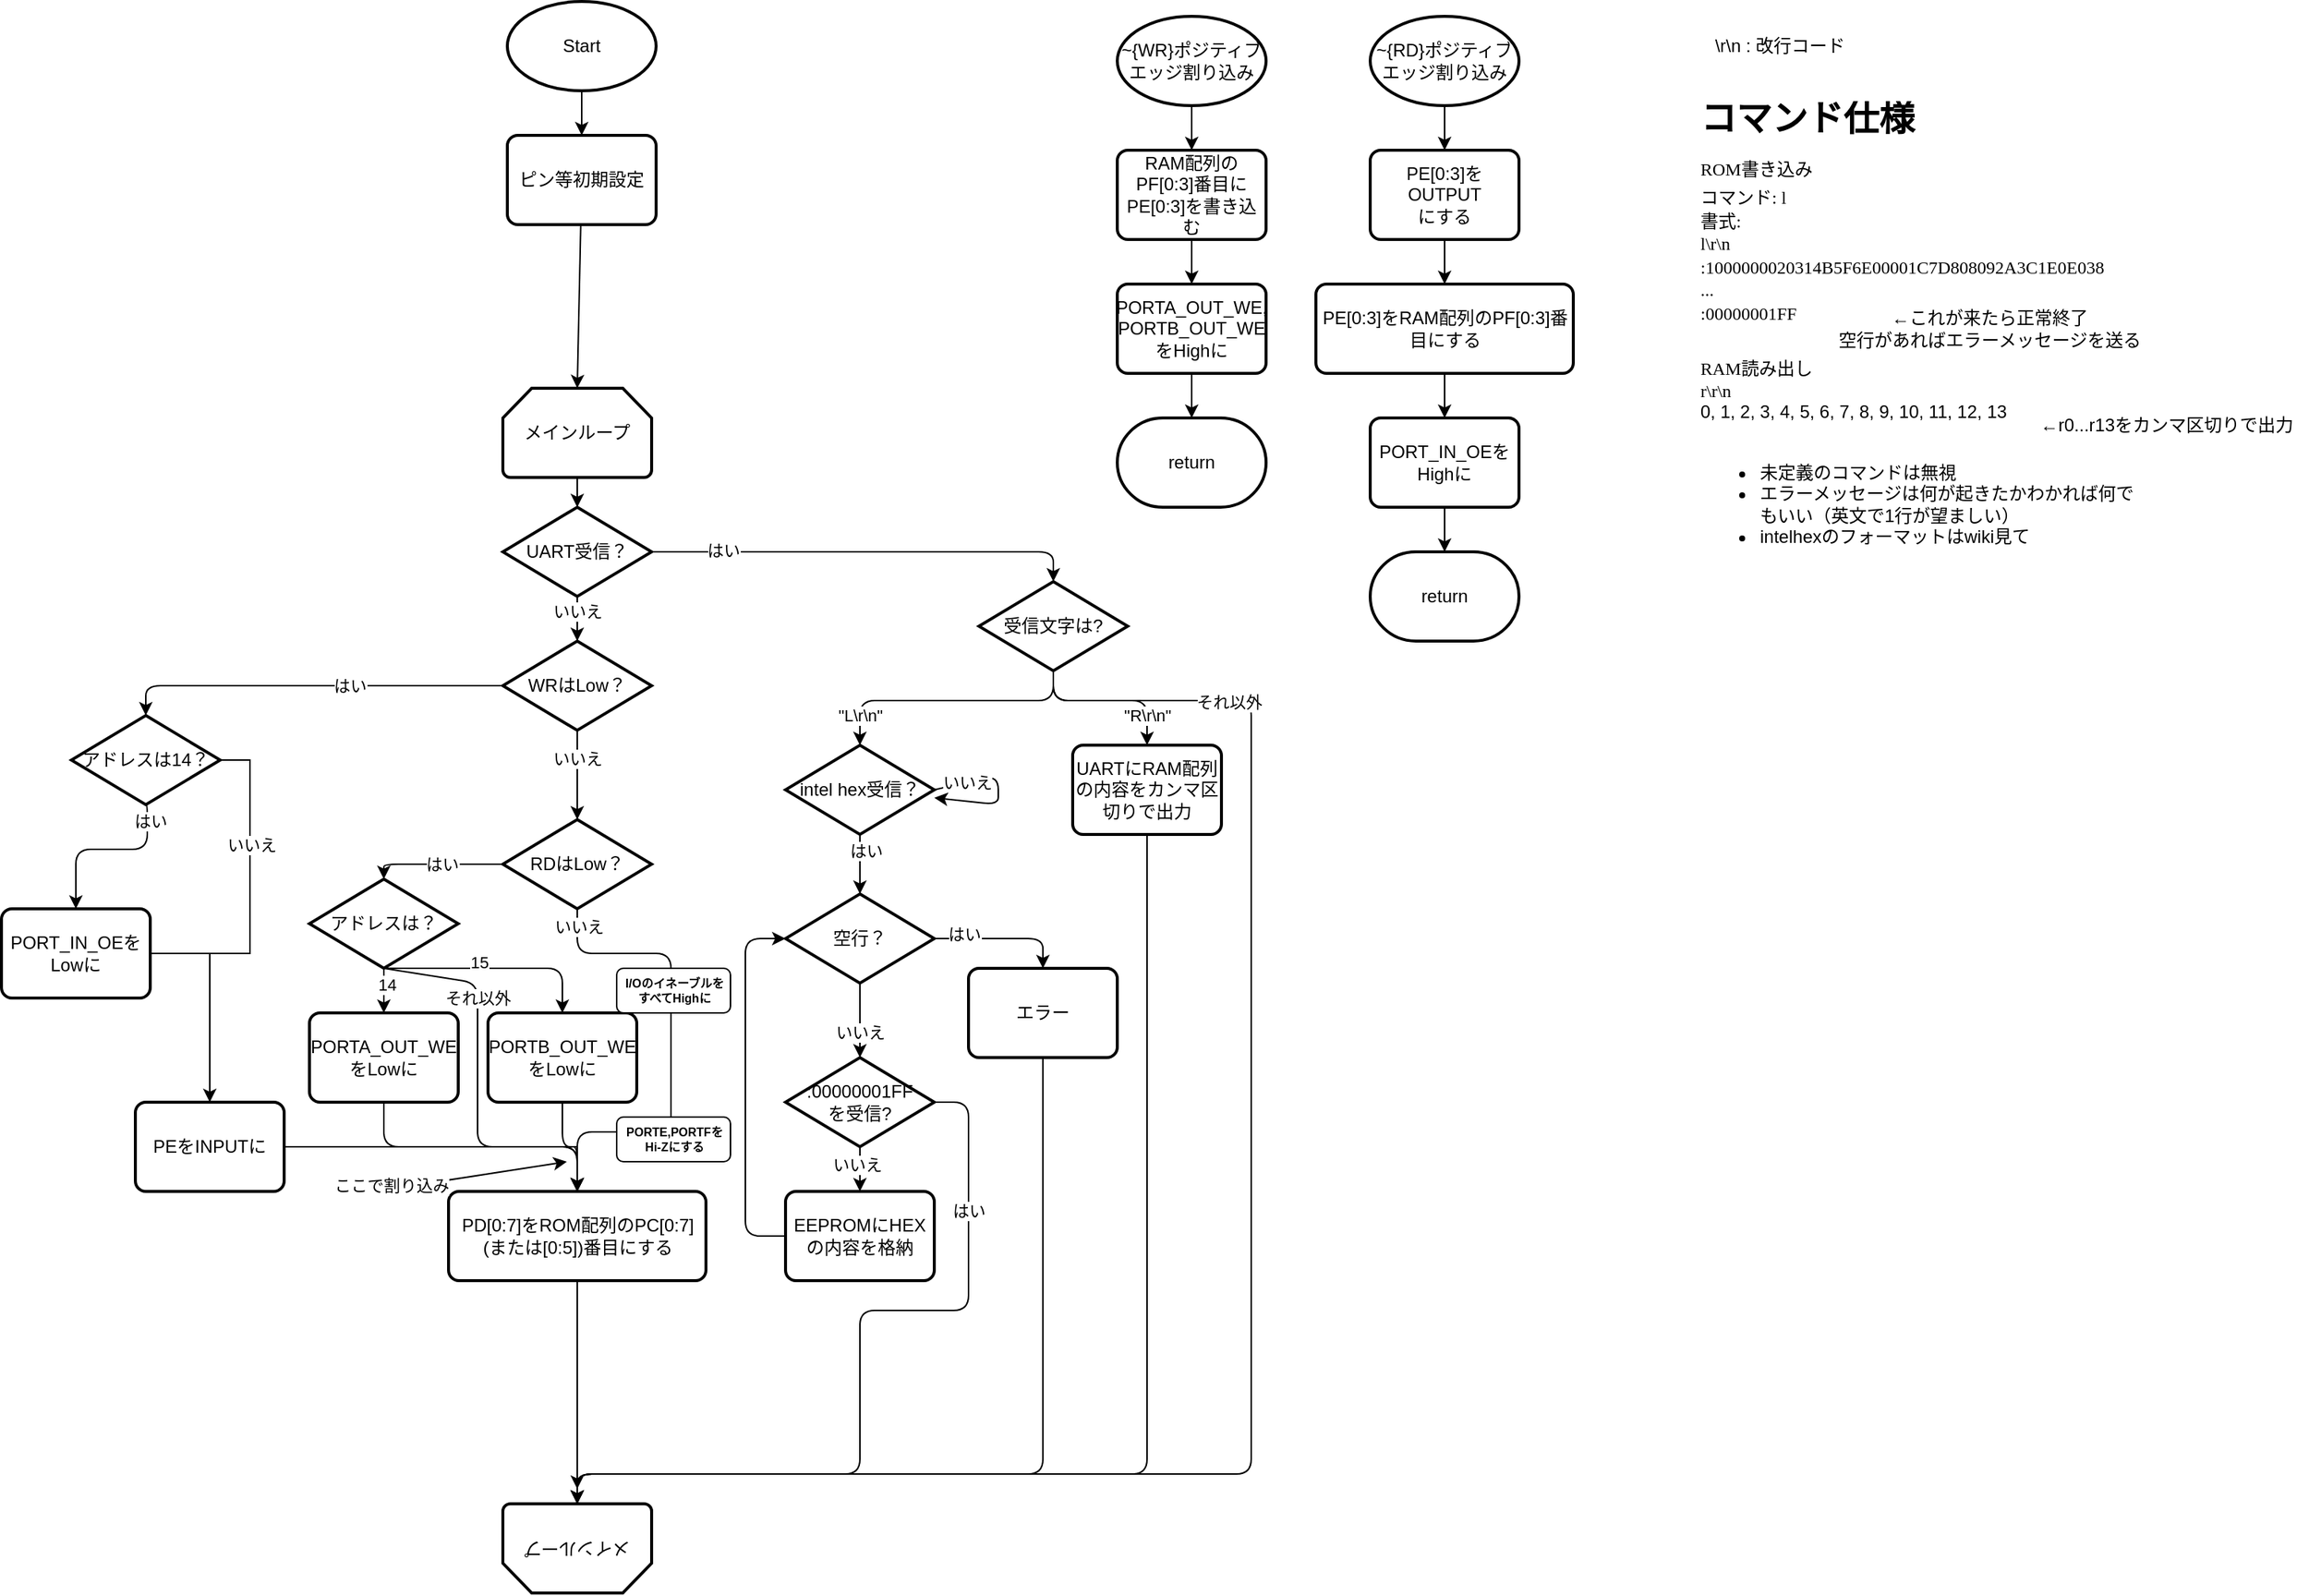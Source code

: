 <mxfile>
    <diagram name="ページ1" id="ZyRBFUfoapcY5uo07v97">
        <mxGraphModel dx="459" dy="230" grid="1" gridSize="10" guides="1" tooltips="1" connect="1" arrows="1" fold="1" page="1" pageScale="1" pageWidth="827" pageHeight="1169" math="0" shadow="0">
            <root>
                <mxCell id="0"/>
                <mxCell id="1" parent="0"/>
                <mxCell id="h3gUuhife9UV1E4KLszD-1" value="Start" style="strokeWidth=2;html=1;shape=mxgraph.flowchart.start_1;whiteSpace=wrap;" parent="1" vertex="1">
                    <mxGeometry x="360" y="40" width="100" height="60" as="geometry"/>
                </mxCell>
                <mxCell id="h3gUuhife9UV1E4KLszD-2" style="edgeStyle=none;html=1;exitX=0.5;exitY=1;exitDx=0;exitDy=0;exitPerimeter=0;entryX=0.5;entryY=0;entryDx=0;entryDy=0;entryPerimeter=0;" parent="1" source="h3gUuhife9UV1E4KLszD-1" edge="1">
                    <mxGeometry relative="1" as="geometry">
                        <mxPoint x="410" y="130" as="targetPoint"/>
                    </mxGeometry>
                </mxCell>
                <mxCell id="h3gUuhife9UV1E4KLszD-3" style="edgeStyle=none;html=1;exitX=0.5;exitY=1;exitDx=0;exitDy=0;exitPerimeter=0;entryX=0.5;entryY=0;entryDx=0;entryDy=0;" parent="1" source="h3gUuhife9UV1E4KLszD-4" target="h3gUuhife9UV1E4KLszD-8" edge="1">
                    <mxGeometry relative="1" as="geometry"/>
                </mxCell>
                <mxCell id="h3gUuhife9UV1E4KLszD-4" value="~{WR}ポジティブエッジ割り込み" style="strokeWidth=2;html=1;shape=mxgraph.flowchart.start_1;whiteSpace=wrap;" parent="1" vertex="1">
                    <mxGeometry x="770" y="50" width="100" height="60" as="geometry"/>
                </mxCell>
                <mxCell id="h3gUuhife9UV1E4KLszD-5" value="" style="edgeStyle=none;html=1;" parent="1" source="h3gUuhife9UV1E4KLszD-6" target="h3gUuhife9UV1E4KLszD-14" edge="1">
                    <mxGeometry relative="1" as="geometry"/>
                </mxCell>
                <mxCell id="h3gUuhife9UV1E4KLszD-6" value="~{RD}ポジティブエッジ割り込み" style="strokeWidth=2;html=1;shape=mxgraph.flowchart.start_1;whiteSpace=wrap;" parent="1" vertex="1">
                    <mxGeometry x="940" y="50" width="100" height="60" as="geometry"/>
                </mxCell>
                <mxCell id="h3gUuhife9UV1E4KLszD-7" style="edgeStyle=none;html=1;exitX=0.5;exitY=1;exitDx=0;exitDy=0;entryX=0.5;entryY=0;entryDx=0;entryDy=0;" parent="1" source="h3gUuhife9UV1E4KLszD-8" target="h3gUuhife9UV1E4KLszD-11" edge="1">
                    <mxGeometry relative="1" as="geometry"/>
                </mxCell>
                <mxCell id="h3gUuhife9UV1E4KLszD-8" value="RAM配列のPF[0:3]番目に&lt;div&gt;PE[0:3]を書き込む&lt;/div&gt;" style="rounded=1;whiteSpace=wrap;html=1;absoluteArcSize=1;arcSize=14;strokeWidth=2;" parent="1" vertex="1">
                    <mxGeometry x="770" y="140" width="100" height="60" as="geometry"/>
                </mxCell>
                <mxCell id="h3gUuhife9UV1E4KLszD-9" value="メインループ" style="strokeWidth=2;html=1;shape=mxgraph.flowchart.loop_limit;whiteSpace=wrap;" parent="1" vertex="1">
                    <mxGeometry x="357" y="300" width="100" height="60" as="geometry"/>
                </mxCell>
                <mxCell id="h3gUuhife9UV1E4KLszD-10" value="" style="edgeStyle=none;html=1;" parent="1" source="h3gUuhife9UV1E4KLszD-11" target="h3gUuhife9UV1E4KLszD-12" edge="1">
                    <mxGeometry relative="1" as="geometry"/>
                </mxCell>
                <mxCell id="h3gUuhife9UV1E4KLszD-11" value="PORTA_OUT_WE,&lt;div&gt;PORTB_OUT_WEをHighに&lt;/div&gt;" style="rounded=1;whiteSpace=wrap;html=1;absoluteArcSize=1;arcSize=14;strokeWidth=2;" parent="1" vertex="1">
                    <mxGeometry x="770" y="230" width="100" height="60" as="geometry"/>
                </mxCell>
                <mxCell id="h3gUuhife9UV1E4KLszD-12" value="return" style="strokeWidth=2;html=1;shape=mxgraph.flowchart.terminator;whiteSpace=wrap;" parent="1" vertex="1">
                    <mxGeometry x="770" y="320" width="100" height="60" as="geometry"/>
                </mxCell>
                <mxCell id="8" style="edgeStyle=none;html=1;entryX=0.5;entryY=0;entryDx=0;entryDy=0;" edge="1" parent="1" source="h3gUuhife9UV1E4KLszD-14" target="h3gUuhife9UV1E4KLszD-99">
                    <mxGeometry relative="1" as="geometry"/>
                </mxCell>
                <mxCell id="h3gUuhife9UV1E4KLszD-14" value="PE[0:3]をOUTPUT&lt;br&gt;にする" style="rounded=1;whiteSpace=wrap;html=1;absoluteArcSize=1;arcSize=14;strokeWidth=2;" parent="1" vertex="1">
                    <mxGeometry x="940" y="140" width="100" height="60" as="geometry"/>
                </mxCell>
                <mxCell id="h3gUuhife9UV1E4KLszD-15" value="" style="edgeStyle=none;html=1;" parent="1" source="h3gUuhife9UV1E4KLszD-16" target="h3gUuhife9UV1E4KLszD-17" edge="1">
                    <mxGeometry relative="1" as="geometry"/>
                </mxCell>
                <mxCell id="h3gUuhife9UV1E4KLszD-16" value="PORT_IN_OEを&lt;br&gt;Highに" style="rounded=1;whiteSpace=wrap;html=1;absoluteArcSize=1;arcSize=14;strokeWidth=2;" parent="1" vertex="1">
                    <mxGeometry x="940" y="320" width="100" height="60" as="geometry"/>
                </mxCell>
                <mxCell id="h3gUuhife9UV1E4KLszD-17" value="return" style="strokeWidth=2;html=1;shape=mxgraph.flowchart.terminator;whiteSpace=wrap;" parent="1" vertex="1">
                    <mxGeometry x="940" y="410" width="100" height="60" as="geometry"/>
                </mxCell>
                <mxCell id="h3gUuhife9UV1E4KLszD-20" value="ピン等初期設定" style="rounded=1;whiteSpace=wrap;html=1;absoluteArcSize=1;arcSize=14;strokeWidth=2;" parent="1" vertex="1">
                    <mxGeometry x="360" y="130" width="100" height="60" as="geometry"/>
                </mxCell>
                <mxCell id="h3gUuhife9UV1E4KLszD-21" value="メインループ" style="strokeWidth=2;html=1;shape=mxgraph.flowchart.loop_limit;whiteSpace=wrap;rotation=-180;" parent="1" vertex="1">
                    <mxGeometry x="357" y="1050" width="100" height="60" as="geometry"/>
                </mxCell>
                <mxCell id="h3gUuhife9UV1E4KLszD-22" value="" style="edgeStyle=none;html=1;" parent="1" source="h3gUuhife9UV1E4KLszD-24" target="h3gUuhife9UV1E4KLszD-47" edge="1">
                    <mxGeometry relative="1" as="geometry"/>
                </mxCell>
                <mxCell id="h3gUuhife9UV1E4KLszD-23" value="いいえ" style="edgeLabel;html=1;align=center;verticalAlign=middle;resizable=0;points=[];" parent="h3gUuhife9UV1E4KLszD-22" vertex="1" connectable="0">
                    <mxGeometry x="-0.283" relative="1" as="geometry">
                        <mxPoint y="-1" as="offset"/>
                    </mxGeometry>
                </mxCell>
                <mxCell id="h3gUuhife9UV1E4KLszD-24" value="UART受信？" style="strokeWidth=2;html=1;shape=mxgraph.flowchart.decision;whiteSpace=wrap;" parent="1" vertex="1">
                    <mxGeometry x="357" y="380" width="100" height="60" as="geometry"/>
                </mxCell>
                <mxCell id="h3gUuhife9UV1E4KLszD-25" style="edgeStyle=none;html=1;exitX=0.5;exitY=1;exitDx=0;exitDy=0;exitPerimeter=0;entryX=0.5;entryY=0;entryDx=0;entryDy=0;entryPerimeter=0;" parent="1" source="h3gUuhife9UV1E4KLszD-9" target="h3gUuhife9UV1E4KLszD-24" edge="1">
                    <mxGeometry relative="1" as="geometry"/>
                </mxCell>
                <mxCell id="h3gUuhife9UV1E4KLszD-26" style="edgeStyle=orthogonalEdgeStyle;html=1;exitX=0.5;exitY=1;exitDx=0;exitDy=0;exitPerimeter=0;entryX=0.5;entryY=0;entryDx=0;entryDy=0;" parent="1" source="h3gUuhife9UV1E4KLszD-28" target="h3gUuhife9UV1E4KLszD-39" edge="1">
                    <mxGeometry relative="1" as="geometry">
                        <Array as="points">
                            <mxPoint x="727" y="510"/>
                            <mxPoint x="790" y="510"/>
                        </Array>
                    </mxGeometry>
                </mxCell>
                <mxCell id="h3gUuhife9UV1E4KLszD-27" value="&quot;R\r\n&quot;" style="edgeLabel;html=1;align=center;verticalAlign=middle;resizable=0;points=[];" parent="h3gUuhife9UV1E4KLszD-26" vertex="1" connectable="0">
                    <mxGeometry x="0.504" y="1" relative="1" as="geometry">
                        <mxPoint x="-1" y="8" as="offset"/>
                    </mxGeometry>
                </mxCell>
                <mxCell id="h3gUuhife9UV1E4KLszD-28" value="受信文字は?" style="strokeWidth=2;html=1;shape=mxgraph.flowchart.decision;whiteSpace=wrap;" parent="1" vertex="1">
                    <mxGeometry x="677" y="430" width="100" height="60" as="geometry"/>
                </mxCell>
                <mxCell id="h3gUuhife9UV1E4KLszD-29" style="edgeStyle=orthogonalEdgeStyle;html=1;exitX=1;exitY=0.5;exitDx=0;exitDy=0;exitPerimeter=0;entryX=0.5;entryY=0;entryDx=0;entryDy=0;entryPerimeter=0;" parent="1" source="h3gUuhife9UV1E4KLszD-24" target="h3gUuhife9UV1E4KLszD-28" edge="1">
                    <mxGeometry relative="1" as="geometry"/>
                </mxCell>
                <mxCell id="h3gUuhife9UV1E4KLszD-30" value="はい" style="edgeLabel;html=1;align=center;verticalAlign=middle;resizable=0;points=[];" parent="h3gUuhife9UV1E4KLszD-29" vertex="1" connectable="0">
                    <mxGeometry x="-0.672" y="1" relative="1" as="geometry">
                        <mxPoint as="offset"/>
                    </mxGeometry>
                </mxCell>
                <mxCell id="h3gUuhife9UV1E4KLszD-33" value="intel hex受信？" style="strokeWidth=2;html=1;shape=mxgraph.flowchart.decision;whiteSpace=wrap;" parent="1" vertex="1">
                    <mxGeometry x="547" y="540" width="100" height="60" as="geometry"/>
                </mxCell>
                <mxCell id="h3gUuhife9UV1E4KLszD-34" style="edgeStyle=orthogonalEdgeStyle;html=1;exitX=0.5;exitY=1;exitDx=0;exitDy=0;exitPerimeter=0;entryX=0.5;entryY=0;entryDx=0;entryDy=0;entryPerimeter=0;" parent="1" source="h3gUuhife9UV1E4KLszD-28" target="h3gUuhife9UV1E4KLszD-33" edge="1">
                    <mxGeometry relative="1" as="geometry">
                        <Array as="points">
                            <mxPoint x="727" y="510"/>
                            <mxPoint x="597" y="510"/>
                        </Array>
                    </mxGeometry>
                </mxCell>
                <mxCell id="h3gUuhife9UV1E4KLszD-35" value="&quot;L\r\n&quot;" style="edgeLabel;html=1;align=center;verticalAlign=middle;resizable=0;points=[];" parent="h3gUuhife9UV1E4KLszD-34" vertex="1" connectable="0">
                    <mxGeometry x="0.022" y="-1" relative="1" as="geometry">
                        <mxPoint x="-58" y="11" as="offset"/>
                    </mxGeometry>
                </mxCell>
                <mxCell id="h3gUuhife9UV1E4KLszD-38" value="EEPROMにHEXの内容を格納" style="rounded=1;whiteSpace=wrap;html=1;absoluteArcSize=1;arcSize=14;strokeWidth=2;" parent="1" vertex="1">
                    <mxGeometry x="547" y="840" width="100" height="60" as="geometry"/>
                </mxCell>
                <mxCell id="h3gUuhife9UV1E4KLszD-39" value="UARTにRAM配列の内容をカンマ区切りで出力" style="rounded=1;whiteSpace=wrap;html=1;absoluteArcSize=1;arcSize=14;strokeWidth=2;" parent="1" vertex="1">
                    <mxGeometry x="740" y="540" width="100" height="60" as="geometry"/>
                </mxCell>
                <mxCell id="h3gUuhife9UV1E4KLszD-40" style="edgeStyle=orthogonalEdgeStyle;html=1;exitX=0.5;exitY=1;exitDx=0;exitDy=0;entryX=0.5;entryY=1;entryDx=0;entryDy=0;entryPerimeter=0;" parent="1" source="h3gUuhife9UV1E4KLszD-39" target="h3gUuhife9UV1E4KLszD-21" edge="1">
                    <mxGeometry relative="1" as="geometry">
                        <Array as="points">
                            <mxPoint x="790" y="1030"/>
                            <mxPoint x="407" y="1030"/>
                        </Array>
                    </mxGeometry>
                </mxCell>
                <mxCell id="h3gUuhife9UV1E4KLszD-42" style="edgeStyle=orthogonalEdgeStyle;html=1;exitX=0.5;exitY=1;exitDx=0;exitDy=0;entryX=0.5;entryY=1;entryDx=0;entryDy=0;entryPerimeter=0;" parent="1" target="h3gUuhife9UV1E4KLszD-21" edge="1">
                    <mxGeometry relative="1" as="geometry">
                        <Array as="points">
                            <mxPoint x="597" y="1030"/>
                            <mxPoint x="407" y="1030"/>
                        </Array>
                        <mxPoint x="597" y="1010.0" as="sourcePoint"/>
                    </mxGeometry>
                </mxCell>
                <mxCell id="h3gUuhife9UV1E4KLszD-43" style="edgeStyle=orthogonalEdgeStyle;html=1;exitX=0;exitY=0.5;exitDx=0;exitDy=0;exitPerimeter=0;entryX=0.5;entryY=0;entryDx=0;entryDy=0;entryPerimeter=0;" parent="1" source="h3gUuhife9UV1E4KLszD-47" target="h3gUuhife9UV1E4KLszD-94" edge="1">
                    <mxGeometry relative="1" as="geometry">
                        <mxPoint x="117" y="520" as="targetPoint"/>
                    </mxGeometry>
                </mxCell>
                <mxCell id="h3gUuhife9UV1E4KLszD-44" value="はい" style="edgeLabel;html=1;align=center;verticalAlign=middle;resizable=0;points=[];" parent="h3gUuhife9UV1E4KLszD-43" vertex="1" connectable="0">
                    <mxGeometry x="-0.405" y="-2" relative="1" as="geometry">
                        <mxPoint x="-26" y="2" as="offset"/>
                    </mxGeometry>
                </mxCell>
                <mxCell id="h3gUuhife9UV1E4KLszD-45" value="" style="edgeStyle=none;html=1;" parent="1" source="h3gUuhife9UV1E4KLszD-47" target="h3gUuhife9UV1E4KLszD-57" edge="1">
                    <mxGeometry relative="1" as="geometry"/>
                </mxCell>
                <mxCell id="h3gUuhife9UV1E4KLszD-46" value="いいえ" style="edgeLabel;html=1;align=center;verticalAlign=middle;resizable=0;points=[];" parent="h3gUuhife9UV1E4KLszD-45" vertex="1" connectable="0">
                    <mxGeometry x="-0.39" relative="1" as="geometry">
                        <mxPoint as="offset"/>
                    </mxGeometry>
                </mxCell>
                <mxCell id="h3gUuhife9UV1E4KLszD-47" value="WRはLow？" style="strokeWidth=2;html=1;shape=mxgraph.flowchart.decision;whiteSpace=wrap;" parent="1" vertex="1">
                    <mxGeometry x="357" y="470" width="100" height="60" as="geometry"/>
                </mxCell>
                <mxCell id="h3gUuhife9UV1E4KLszD-48" value="" style="edgeStyle=orthogonalEdgeStyle;html=1;entryX=0.5;entryY=0;entryDx=0;entryDy=0;" parent="1" target="h3gUuhife9UV1E4KLszD-67" edge="1">
                    <mxGeometry relative="1" as="geometry">
                        <mxPoint x="117" y="580" as="sourcePoint"/>
                        <mxPoint x="117" y="615" as="targetPoint"/>
                        <Array as="points">
                            <mxPoint x="118" y="580"/>
                            <mxPoint x="118" y="610"/>
                            <mxPoint x="70" y="610"/>
                        </Array>
                    </mxGeometry>
                </mxCell>
                <mxCell id="h3gUuhife9UV1E4KLszD-95" value="はい" style="edgeLabel;html=1;align=center;verticalAlign=middle;resizable=0;points=[];" parent="h3gUuhife9UV1E4KLszD-48" vertex="1" connectable="0">
                    <mxGeometry x="-0.804" y="2" relative="1" as="geometry">
                        <mxPoint as="offset"/>
                    </mxGeometry>
                </mxCell>
                <mxCell id="h3gUuhife9UV1E4KLszD-53" style="edgeStyle=orthogonalEdgeStyle;html=1;exitX=0;exitY=0.5;exitDx=0;exitDy=0;exitPerimeter=0;entryX=0.5;entryY=0;entryDx=0;entryDy=0;entryPerimeter=0;" parent="1" source="h3gUuhife9UV1E4KLszD-57" target="h3gUuhife9UV1E4KLszD-66" edge="1">
                    <mxGeometry relative="1" as="geometry">
                        <mxPoint x="277" y="630" as="targetPoint"/>
                    </mxGeometry>
                </mxCell>
                <mxCell id="h3gUuhife9UV1E4KLszD-54" value="はい" style="edgeLabel;html=1;align=center;verticalAlign=middle;resizable=0;points=[];" parent="h3gUuhife9UV1E4KLszD-53" vertex="1" connectable="0">
                    <mxGeometry x="-0.089" relative="1" as="geometry">
                        <mxPoint as="offset"/>
                    </mxGeometry>
                </mxCell>
                <mxCell id="h3gUuhife9UV1E4KLszD-55" style="edgeStyle=orthogonalEdgeStyle;html=1;exitX=0.5;exitY=1;exitDx=0;exitDy=0;exitPerimeter=0;entryX=0.5;entryY=0;entryDx=0;entryDy=0;" parent="1" source="h3gUuhife9UV1E4KLszD-57" target="h3gUuhife9UV1E4KLszD-89" edge="1">
                    <mxGeometry relative="1" as="geometry">
                        <Array as="points">
                            <mxPoint x="407" y="680"/>
                            <mxPoint x="470" y="680"/>
                            <mxPoint x="470" y="800"/>
                            <mxPoint x="407" y="800"/>
                        </Array>
                    </mxGeometry>
                </mxCell>
                <mxCell id="h3gUuhife9UV1E4KLszD-56" value="いいえ" style="edgeLabel;html=1;align=center;verticalAlign=middle;resizable=0;points=[];" parent="h3gUuhife9UV1E4KLszD-55" vertex="1" connectable="0">
                    <mxGeometry x="-0.926" y="1" relative="1" as="geometry">
                        <mxPoint as="offset"/>
                    </mxGeometry>
                </mxCell>
                <mxCell id="h3gUuhife9UV1E4KLszD-57" value="RDはLow？" style="strokeWidth=2;html=1;shape=mxgraph.flowchart.decision;whiteSpace=wrap;" parent="1" vertex="1">
                    <mxGeometry x="357" y="590" width="100" height="60" as="geometry"/>
                </mxCell>
                <mxCell id="h3gUuhife9UV1E4KLszD-59" value="&lt;h1 style=&quot;margin-top: 0px; line-height: 100%;&quot;&gt;&lt;font data-font-src=&quot;https://fonts.googleapis.com/css?family=Noto+Sans+JP&quot; face=&quot;Noto Sans JP&quot;&gt;コマンド仕様&lt;/font&gt;&lt;/h1&gt;&lt;p style=&quot;line-height: 100%;&quot;&gt;&lt;font data-font-src=&quot;https://fonts.googleapis.com/css?family=Noto+Sans+JP&quot; face=&quot;Noto Sans JP&quot;&gt;ROM書き込み&lt;/font&gt;&lt;/p&gt;&lt;p style=&quot;line-height: 30%;&quot;&gt;&lt;font data-font-src=&quot;https://fonts.googleapis.com/css?family=Noto+Sans+JP&quot; face=&quot;Noto Sans JP&quot;&gt;コマンド: l&lt;/font&gt;&lt;/p&gt;&lt;p style=&quot;line-height: 30%;&quot;&gt;&lt;font data-font-src=&quot;https://fonts.googleapis.com/css?family=Noto+Sans+JP&quot; face=&quot;Noto Sans JP&quot;&gt;書式:&lt;/font&gt;&lt;/p&gt;&lt;p style=&quot;line-height: 30%;&quot;&gt;&lt;font data-font-src=&quot;https://fonts.googleapis.com/css?family=Noto+Sans+JP&quot; face=&quot;Noto Sans JP&quot;&gt;l\r\n&lt;/font&gt;&lt;/p&gt;&lt;p style=&quot;line-height: 30%;&quot;&gt;&lt;font data-font-src=&quot;https://fonts.googleapis.com/css?family=Noto+Sans+JP&quot; face=&quot;Noto Sans JP&quot;&gt;:1000000020314B5F6E00001C7D808092A3C1E0E038&lt;/font&gt;&lt;/p&gt;&lt;p style=&quot;line-height: 30%;&quot;&gt;&lt;font data-font-src=&quot;https://fonts.googleapis.com/css?family=Noto+Sans+JP&quot; face=&quot;Noto Sans JP&quot;&gt;...&lt;/font&gt;&lt;/p&gt;&lt;p style=&quot;line-height: 30%;&quot;&gt;&lt;font face=&quot;Noto Sans JP&quot;&gt;:00000001FF&lt;/font&gt;&lt;/p&gt;&lt;p style=&quot;line-height: 30%;&quot;&gt;&lt;font face=&quot;Noto Sans JP&quot;&gt;&lt;br&gt;&lt;/font&gt;&lt;/p&gt;&lt;div&gt;&lt;font face=&quot;Noto Sans JP&quot;&gt;RAM読み出し&lt;/font&gt;&lt;/div&gt;&lt;div&gt;&lt;div&gt;&lt;font face=&quot;Noto Sans JP&quot;&gt;r\r\n&lt;/font&gt;&lt;/div&gt;&lt;/div&gt;&lt;div&gt;0, 1, 2, 3, 4, 5, 6, 7, 8, 9, 10, 11, 12, 13&lt;/div&gt;&lt;div&gt;&lt;br&gt;&lt;/div&gt;&lt;div&gt;&lt;ul&gt;&lt;li&gt;未定義のコマンドは無視&lt;/li&gt;&lt;li&gt;エラーメッセージは何が起きたかわかれば何でもいい（英文で1行が望ましい）&lt;/li&gt;&lt;li&gt;intelhexのフォーマットはwiki見て&lt;/li&gt;&lt;/ul&gt;&lt;/div&gt;" style="text;html=1;whiteSpace=wrap;overflow=hidden;rounded=0;" parent="1" vertex="1">
                    <mxGeometry x="1160" y="100" width="300" height="390" as="geometry"/>
                </mxCell>
                <mxCell id="h3gUuhife9UV1E4KLszD-62" style="edgeStyle=none;html=1;exitX=0.5;exitY=1;exitDx=0;exitDy=0;exitPerimeter=0;entryX=0.5;entryY=0;entryDx=0;entryDy=0;" parent="1" source="h3gUuhife9UV1E4KLszD-66" target="h3gUuhife9UV1E4KLszD-69" edge="1">
                    <mxGeometry relative="1" as="geometry"/>
                </mxCell>
                <mxCell id="h3gUuhife9UV1E4KLszD-63" value="14" style="edgeLabel;html=1;align=center;verticalAlign=middle;resizable=0;points=[];" parent="h3gUuhife9UV1E4KLszD-62" vertex="1" connectable="0">
                    <mxGeometry x="-0.267" y="2" relative="1" as="geometry">
                        <mxPoint as="offset"/>
                    </mxGeometry>
                </mxCell>
                <mxCell id="h3gUuhife9UV1E4KLszD-64" style="edgeStyle=orthogonalEdgeStyle;html=1;exitX=0.5;exitY=1;exitDx=0;exitDy=0;exitPerimeter=0;entryX=0.5;entryY=0;entryDx=0;entryDy=0;" parent="1" source="h3gUuhife9UV1E4KLszD-66" target="h3gUuhife9UV1E4KLszD-71" edge="1">
                    <mxGeometry relative="1" as="geometry">
                        <Array as="points">
                            <mxPoint x="397" y="690"/>
                        </Array>
                    </mxGeometry>
                </mxCell>
                <mxCell id="h3gUuhife9UV1E4KLszD-65" value="15" style="edgeLabel;html=1;align=center;verticalAlign=middle;resizable=0;points=[];" parent="h3gUuhife9UV1E4KLszD-64" vertex="1" connectable="0">
                    <mxGeometry x="-0.153" y="4" relative="1" as="geometry">
                        <mxPoint as="offset"/>
                    </mxGeometry>
                </mxCell>
                <mxCell id="2" style="edgeStyle=none;html=1;exitX=0.5;exitY=1;exitDx=0;exitDy=0;exitPerimeter=0;entryX=0.5;entryY=0;entryDx=0;entryDy=0;" edge="1" parent="1" source="h3gUuhife9UV1E4KLszD-66" target="h3gUuhife9UV1E4KLszD-89">
                    <mxGeometry relative="1" as="geometry">
                        <mxPoint x="400" y="820.851" as="targetPoint"/>
                        <Array as="points">
                            <mxPoint x="340" y="700"/>
                            <mxPoint x="340" y="810"/>
                            <mxPoint x="407" y="810"/>
                        </Array>
                    </mxGeometry>
                </mxCell>
                <mxCell id="3" value="それ以外" style="edgeLabel;html=1;align=center;verticalAlign=middle;resizable=0;points=[];" vertex="1" connectable="0" parent="2">
                    <mxGeometry x="-0.361" relative="1" as="geometry">
                        <mxPoint y="-13" as="offset"/>
                    </mxGeometry>
                </mxCell>
                <mxCell id="h3gUuhife9UV1E4KLszD-66" value="アドレスは？" style="strokeWidth=2;html=1;shape=mxgraph.flowchart.decision;whiteSpace=wrap;" parent="1" vertex="1">
                    <mxGeometry x="227" y="630" width="100" height="60" as="geometry"/>
                </mxCell>
                <mxCell id="28" style="edgeStyle=none;html=1;endArrow=none;endFill=0;" edge="1" parent="1" source="h3gUuhife9UV1E4KLszD-67">
                    <mxGeometry relative="1" as="geometry">
                        <mxPoint x="160" y="680" as="targetPoint"/>
                    </mxGeometry>
                </mxCell>
                <mxCell id="h3gUuhife9UV1E4KLszD-67" value="PORT_IN_OEをLowに" style="rounded=1;whiteSpace=wrap;html=1;absoluteArcSize=1;arcSize=14;strokeWidth=2;" parent="1" vertex="1">
                    <mxGeometry x="20" y="650" width="100" height="60" as="geometry"/>
                </mxCell>
                <mxCell id="h3gUuhife9UV1E4KLszD-68" style="edgeStyle=orthogonalEdgeStyle;html=1;exitX=0.5;exitY=1;exitDx=0;exitDy=0;entryX=0.5;entryY=0;entryDx=0;entryDy=0;" parent="1" source="h3gUuhife9UV1E4KLszD-69" target="h3gUuhife9UV1E4KLszD-89" edge="1">
                    <mxGeometry relative="1" as="geometry"/>
                </mxCell>
                <mxCell id="h3gUuhife9UV1E4KLszD-69" value="PORTA_OUT_WEをLowに" style="rounded=1;whiteSpace=wrap;html=1;absoluteArcSize=1;arcSize=14;strokeWidth=2;" parent="1" vertex="1">
                    <mxGeometry x="227" y="720" width="100" height="60" as="geometry"/>
                </mxCell>
                <mxCell id="h3gUuhife9UV1E4KLszD-70" style="edgeStyle=orthogonalEdgeStyle;html=1;exitX=0.5;exitY=1;exitDx=0;exitDy=0;entryX=0.5;entryY=0;entryDx=0;entryDy=0;" parent="1" source="h3gUuhife9UV1E4KLszD-71" target="h3gUuhife9UV1E4KLszD-89" edge="1">
                    <mxGeometry relative="1" as="geometry"/>
                </mxCell>
                <mxCell id="h3gUuhife9UV1E4KLszD-71" value="PORTB_OUT_WEをLowに" style="rounded=1;whiteSpace=wrap;html=1;absoluteArcSize=1;arcSize=14;strokeWidth=2;" parent="1" vertex="1">
                    <mxGeometry x="347" y="720" width="100" height="60" as="geometry"/>
                </mxCell>
                <mxCell id="h3gUuhife9UV1E4KLszD-72" value="\r\n : 改行コード" style="text;html=1;align=center;verticalAlign=middle;resizable=0;points=[];autosize=1;strokeColor=none;fillColor=none;" parent="1" vertex="1">
                    <mxGeometry x="1160" y="55" width="110" height="30" as="geometry"/>
                </mxCell>
                <mxCell id="h3gUuhife9UV1E4KLszD-73" value="←r0...r13をカンマ区切りで出力" style="text;html=1;align=center;verticalAlign=middle;resizable=0;points=[];autosize=1;strokeColor=none;fillColor=none;" parent="1" vertex="1">
                    <mxGeometry x="1380" y="310" width="190" height="30" as="geometry"/>
                </mxCell>
                <mxCell id="h3gUuhife9UV1E4KLszD-74" value="←これが来たら正常終了&lt;div&gt;空行があればエラーメッセージを送る&lt;/div&gt;" style="text;html=1;align=center;verticalAlign=middle;resizable=0;points=[];autosize=1;strokeColor=none;fillColor=none;" parent="1" vertex="1">
                    <mxGeometry x="1241" y="240" width="230" height="40" as="geometry"/>
                </mxCell>
                <mxCell id="h3gUuhife9UV1E4KLszD-75" style="edgeStyle=orthogonalEdgeStyle;html=1;exitX=0.5;exitY=1;exitDx=0;exitDy=0;exitPerimeter=0;entryX=0.5;entryY=1;entryDx=0;entryDy=0;entryPerimeter=0;" parent="1" source="h3gUuhife9UV1E4KLszD-28" target="h3gUuhife9UV1E4KLszD-21" edge="1">
                    <mxGeometry relative="1" as="geometry">
                        <Array as="points">
                            <mxPoint x="727" y="510"/>
                            <mxPoint x="860" y="510"/>
                            <mxPoint x="860" y="1030"/>
                            <mxPoint x="407" y="1030"/>
                        </Array>
                    </mxGeometry>
                </mxCell>
                <mxCell id="h3gUuhife9UV1E4KLszD-76" value="それ以外" style="edgeLabel;html=1;align=center;verticalAlign=middle;resizable=0;points=[];" parent="h3gUuhife9UV1E4KLszD-75" vertex="1" connectable="0">
                    <mxGeometry x="-0.759" relative="1" as="geometry">
                        <mxPoint y="1" as="offset"/>
                    </mxGeometry>
                </mxCell>
                <mxCell id="h3gUuhife9UV1E4KLszD-78" value="" style="edgeStyle=none;html=1;" parent="1" source="h3gUuhife9UV1E4KLszD-33" target="h3gUuhife9UV1E4KLszD-82" edge="1">
                    <mxGeometry relative="1" as="geometry">
                        <mxPoint x="597" y="600" as="sourcePoint"/>
                        <mxPoint x="597" y="860" as="targetPoint"/>
                    </mxGeometry>
                </mxCell>
                <mxCell id="h3gUuhife9UV1E4KLszD-79" value="はい" style="edgeLabel;html=1;align=center;verticalAlign=middle;resizable=0;points=[];" parent="h3gUuhife9UV1E4KLszD-78" vertex="1" connectable="0">
                    <mxGeometry x="-0.461" y="4" relative="1" as="geometry">
                        <mxPoint as="offset"/>
                    </mxGeometry>
                </mxCell>
                <mxCell id="h3gUuhife9UV1E4KLszD-80" style="edgeStyle=orthogonalEdgeStyle;html=1;exitX=1;exitY=0.5;exitDx=0;exitDy=0;exitPerimeter=0;entryX=0.5;entryY=0;entryDx=0;entryDy=0;" parent="1" source="h3gUuhife9UV1E4KLszD-82" target="h3gUuhife9UV1E4KLszD-84" edge="1">
                    <mxGeometry relative="1" as="geometry"/>
                </mxCell>
                <mxCell id="h3gUuhife9UV1E4KLszD-81" value="はい" style="edgeLabel;html=1;align=center;verticalAlign=middle;resizable=0;points=[];" parent="h3gUuhife9UV1E4KLszD-80" vertex="1" connectable="0">
                    <mxGeometry x="-0.561" y="3" relative="1" as="geometry">
                        <mxPoint x="-1" as="offset"/>
                    </mxGeometry>
                </mxCell>
                <mxCell id="h3gUuhife9UV1E4KLszD-82" value="空行？" style="strokeWidth=2;html=1;shape=mxgraph.flowchart.decision;whiteSpace=wrap;" parent="1" vertex="1">
                    <mxGeometry x="547" y="640" width="100" height="60" as="geometry"/>
                </mxCell>
                <mxCell id="h3gUuhife9UV1E4KLszD-83" style="edgeStyle=orthogonalEdgeStyle;html=1;exitX=0.5;exitY=1;exitDx=0;exitDy=0;entryX=0.5;entryY=1;entryDx=0;entryDy=0;entryPerimeter=0;" parent="1" source="h3gUuhife9UV1E4KLszD-84" target="h3gUuhife9UV1E4KLszD-21" edge="1">
                    <mxGeometry relative="1" as="geometry">
                        <mxPoint x="670" y="1071.176" as="targetPoint"/>
                        <Array as="points">
                            <mxPoint x="720" y="1030"/>
                            <mxPoint x="407" y="1030"/>
                        </Array>
                    </mxGeometry>
                </mxCell>
                <mxCell id="h3gUuhife9UV1E4KLszD-84" value="エラー" style="rounded=1;whiteSpace=wrap;html=1;absoluteArcSize=1;arcSize=14;strokeWidth=2;" parent="1" vertex="1">
                    <mxGeometry x="670" y="690" width="100" height="60" as="geometry"/>
                </mxCell>
                <mxCell id="22" style="edgeStyle=none;html=1;entryX=0.5;entryY=0;entryDx=0;entryDy=0;" edge="1" parent="1" source="h3gUuhife9UV1E4KLszD-86" target="h3gUuhife9UV1E4KLszD-38">
                    <mxGeometry relative="1" as="geometry"/>
                </mxCell>
                <mxCell id="23" value="いいえ" style="edgeLabel;html=1;align=center;verticalAlign=middle;resizable=0;points=[];" vertex="1" connectable="0" parent="22">
                    <mxGeometry x="-0.245" y="-2" relative="1" as="geometry">
                        <mxPoint as="offset"/>
                    </mxGeometry>
                </mxCell>
                <mxCell id="24" style="edgeStyle=none;html=1;endArrow=none;endFill=0;" edge="1" parent="1" source="h3gUuhife9UV1E4KLszD-86">
                    <mxGeometry relative="1" as="geometry">
                        <mxPoint x="597" y="1010" as="targetPoint"/>
                        <Array as="points">
                            <mxPoint x="670" y="780"/>
                            <mxPoint x="670" y="920"/>
                            <mxPoint x="597" y="920"/>
                        </Array>
                    </mxGeometry>
                </mxCell>
                <mxCell id="25" value="はい" style="edgeLabel;html=1;align=center;verticalAlign=middle;resizable=0;points=[];" vertex="1" connectable="0" parent="24">
                    <mxGeometry x="-0.41" relative="1" as="geometry">
                        <mxPoint as="offset"/>
                    </mxGeometry>
                </mxCell>
                <mxCell id="h3gUuhife9UV1E4KLszD-86" value="&lt;span style=&quot;font-family: monospace; font-size: 0px; text-align: start; text-wrap-mode: nowrap;&quot;&gt;%3CmxGraphModel%3E%3Croot%3E%3CmxCell%20id%3D%220%22%2F%3E%3CmxCell%20id%3D%221%22%20parent%3D%220%22%2F%3E%3CmxCell%20id%3D%222%22%20value%3D%22%E7%A9%BA%E8%A1%8C%EF%BC%9F%22%20style%3D%22strokeWidth%3D2%3Bhtml%3D1%3Bshape%3Dmxgraph.flowchart.decision%3BwhiteSpace%3Dwrap%3B%22%20vertex%3D%221%22%20parent%3D%221%22%3E%3CmxGeometry%20x%3D%22547%22%20y%3D%22640%22%20width%3D%22100%22%20height%3D%2260%22%20as%3D%22geometry%22%2F%3E%3C%2FmxCell%3E%3C%2Froot%3E%3C%2FmxGraphModel%3E&lt;/span&gt;&lt;span style=&quot;background-color: transparent; font-size: 0px; text-wrap-mode: nowrap;&quot;&gt;&lt;font face=&quot;monospace&quot;&gt;:00000001FF&lt;/font&gt;&lt;/span&gt;&lt;span style=&quot;background-color: transparent; text-align: start;&quot;&gt;:00000001FF&lt;/span&gt;&lt;div&gt;&lt;span style=&quot;background-color: transparent; text-align: start;&quot;&gt;を受信?&lt;/span&gt;&lt;/div&gt;" style="strokeWidth=2;html=1;shape=mxgraph.flowchart.decision;whiteSpace=wrap;" parent="1" vertex="1">
                    <mxGeometry x="547" y="750" width="100" height="60" as="geometry"/>
                </mxCell>
                <mxCell id="h3gUuhife9UV1E4KLszD-101" style="edgeStyle=orthogonalEdgeStyle;rounded=0;orthogonalLoop=1;jettySize=auto;html=1;exitX=0.5;exitY=1;exitDx=0;exitDy=0;" parent="1" source="h3gUuhife9UV1E4KLszD-89" edge="1">
                    <mxGeometry relative="1" as="geometry">
                        <mxPoint x="407" y="1040" as="targetPoint"/>
                    </mxGeometry>
                </mxCell>
                <mxCell id="h3gUuhife9UV1E4KLszD-89" value="PD[0:7]をROM配列のPC[0:7](または[0:5])番目にする" style="rounded=1;whiteSpace=wrap;html=1;absoluteArcSize=1;arcSize=14;strokeWidth=2;" parent="1" vertex="1">
                    <mxGeometry x="320.5" y="840" width="173" height="60" as="geometry"/>
                </mxCell>
                <mxCell id="h3gUuhife9UV1E4KLszD-91" style="edgeStyle=none;html=1;exitX=1;exitY=0.5;exitDx=0;exitDy=0;exitPerimeter=0;" parent="1" source="h3gUuhife9UV1E4KLszD-33" target="h3gUuhife9UV1E4KLszD-33" edge="1">
                    <mxGeometry relative="1" as="geometry">
                        <Array as="points">
                            <mxPoint x="690" y="570"/>
                        </Array>
                    </mxGeometry>
                </mxCell>
                <mxCell id="h3gUuhife9UV1E4KLszD-92" value="いいえ" style="edgeLabel;html=1;align=center;verticalAlign=middle;resizable=0;points=[];" parent="h3gUuhife9UV1E4KLszD-91" vertex="1" connectable="0">
                    <mxGeometry x="-0.591" relative="1" as="geometry">
                        <mxPoint as="offset"/>
                    </mxGeometry>
                </mxCell>
                <mxCell id="h3gUuhife9UV1E4KLszD-103" style="edgeStyle=orthogonalEdgeStyle;rounded=0;orthogonalLoop=1;jettySize=auto;html=1;exitX=0.5;exitY=1;exitDx=0;exitDy=0;entryX=0.5;entryY=0;entryDx=0;entryDy=0;" parent="1" source="h3gUuhife9UV1E4KLszD-93" target="h3gUuhife9UV1E4KLszD-89" edge="1">
                    <mxGeometry relative="1" as="geometry">
                        <Array as="points">
                            <mxPoint x="160" y="810"/>
                            <mxPoint x="407" y="810"/>
                        </Array>
                    </mxGeometry>
                </mxCell>
                <mxCell id="h3gUuhife9UV1E4KLszD-93" value="PEをINPUTに" style="rounded=1;whiteSpace=wrap;html=1;absoluteArcSize=1;arcSize=14;strokeWidth=2;" parent="1" vertex="1">
                    <mxGeometry x="110" y="780" width="100" height="60" as="geometry"/>
                </mxCell>
                <mxCell id="h3gUuhife9UV1E4KLszD-96" style="edgeStyle=orthogonalEdgeStyle;rounded=0;orthogonalLoop=1;jettySize=auto;html=1;exitX=1;exitY=0.5;exitDx=0;exitDy=0;exitPerimeter=0;entryX=0.5;entryY=0;entryDx=0;entryDy=0;" parent="1" source="h3gUuhife9UV1E4KLszD-94" target="h3gUuhife9UV1E4KLszD-93" edge="1">
                    <mxGeometry relative="1" as="geometry"/>
                </mxCell>
                <mxCell id="h3gUuhife9UV1E4KLszD-97" value="いいえ" style="edgeLabel;html=1;align=center;verticalAlign=middle;resizable=0;points=[];" parent="h3gUuhife9UV1E4KLszD-96" vertex="1" connectable="0">
                    <mxGeometry x="-0.444" y="1" relative="1" as="geometry">
                        <mxPoint as="offset"/>
                    </mxGeometry>
                </mxCell>
                <mxCell id="h3gUuhife9UV1E4KLszD-94" value="アドレスは14？" style="strokeWidth=2;html=1;shape=mxgraph.flowchart.decision;whiteSpace=wrap;" parent="1" vertex="1">
                    <mxGeometry x="67" y="520" width="100" height="60" as="geometry"/>
                </mxCell>
                <mxCell id="9" style="edgeStyle=none;html=1;entryX=0.5;entryY=0;entryDx=0;entryDy=0;" edge="1" parent="1" source="h3gUuhife9UV1E4KLszD-99" target="h3gUuhife9UV1E4KLszD-16">
                    <mxGeometry relative="1" as="geometry"/>
                </mxCell>
                <mxCell id="h3gUuhife9UV1E4KLszD-99" value="PE[0:3]をRAM配列のPF[0:3]番目にする" style="rounded=1;whiteSpace=wrap;html=1;absoluteArcSize=1;arcSize=14;strokeWidth=2;" parent="1" vertex="1">
                    <mxGeometry x="903.5" y="230" width="173" height="60" as="geometry"/>
                </mxCell>
                <mxCell id="6" value="&lt;font&gt;I/Oのイネーブルを&lt;/font&gt;&lt;div&gt;&lt;font&gt;すべてHighに&lt;/font&gt;&lt;/div&gt;" style="rounded=1;whiteSpace=wrap;html=1;fontSize=8;spacing=1;fontStyle=1" vertex="1" parent="1">
                    <mxGeometry x="433.5" y="690" width="76.5" height="30" as="geometry"/>
                </mxCell>
                <mxCell id="14" value="" style="endArrow=classic;html=1;" edge="1" parent="1">
                    <mxGeometry width="50" height="50" relative="1" as="geometry">
                        <mxPoint x="271" y="840" as="sourcePoint"/>
                        <mxPoint x="400" y="820" as="targetPoint"/>
                    </mxGeometry>
                </mxCell>
                <mxCell id="15" value="ここで割り込み" style="edgeLabel;html=1;align=center;verticalAlign=middle;resizable=0;points=[];" vertex="1" connectable="0" parent="14">
                    <mxGeometry x="-0.833" y="3" relative="1" as="geometry">
                        <mxPoint as="offset"/>
                    </mxGeometry>
                </mxCell>
                <mxCell id="16" style="edgeStyle=none;html=1;entryX=0.5;entryY=0;entryDx=0;entryDy=0;entryPerimeter=0;" edge="1" parent="1" source="h3gUuhife9UV1E4KLszD-20" target="h3gUuhife9UV1E4KLszD-9">
                    <mxGeometry relative="1" as="geometry"/>
                </mxCell>
                <mxCell id="20" style="edgeStyle=none;html=1;entryX=0.5;entryY=0;entryDx=0;entryDy=0;entryPerimeter=0;" edge="1" parent="1" source="h3gUuhife9UV1E4KLszD-82" target="h3gUuhife9UV1E4KLszD-86">
                    <mxGeometry relative="1" as="geometry"/>
                </mxCell>
                <mxCell id="21" value="いいえ" style="edgeLabel;html=1;align=center;verticalAlign=middle;resizable=0;points=[];" vertex="1" connectable="0" parent="20">
                    <mxGeometry x="0.316" relative="1" as="geometry">
                        <mxPoint as="offset"/>
                    </mxGeometry>
                </mxCell>
                <mxCell id="26" style="edgeStyle=none;html=1;entryX=0;entryY=0.5;entryDx=0;entryDy=0;entryPerimeter=0;" edge="1" parent="1" source="h3gUuhife9UV1E4KLszD-38" target="h3gUuhife9UV1E4KLszD-82">
                    <mxGeometry relative="1" as="geometry">
                        <Array as="points">
                            <mxPoint x="520" y="870"/>
                            <mxPoint x="520" y="670"/>
                        </Array>
                    </mxGeometry>
                </mxCell>
                <mxCell id="29" value="PORTE,PORTFを&lt;div&gt;Hi-Zにする&lt;/div&gt;" style="rounded=1;whiteSpace=wrap;html=1;fontSize=8;spacing=1;fontStyle=1" vertex="1" parent="1">
                    <mxGeometry x="433.5" y="790" width="76.5" height="30" as="geometry"/>
                </mxCell>
            </root>
        </mxGraphModel>
    </diagram>
</mxfile>